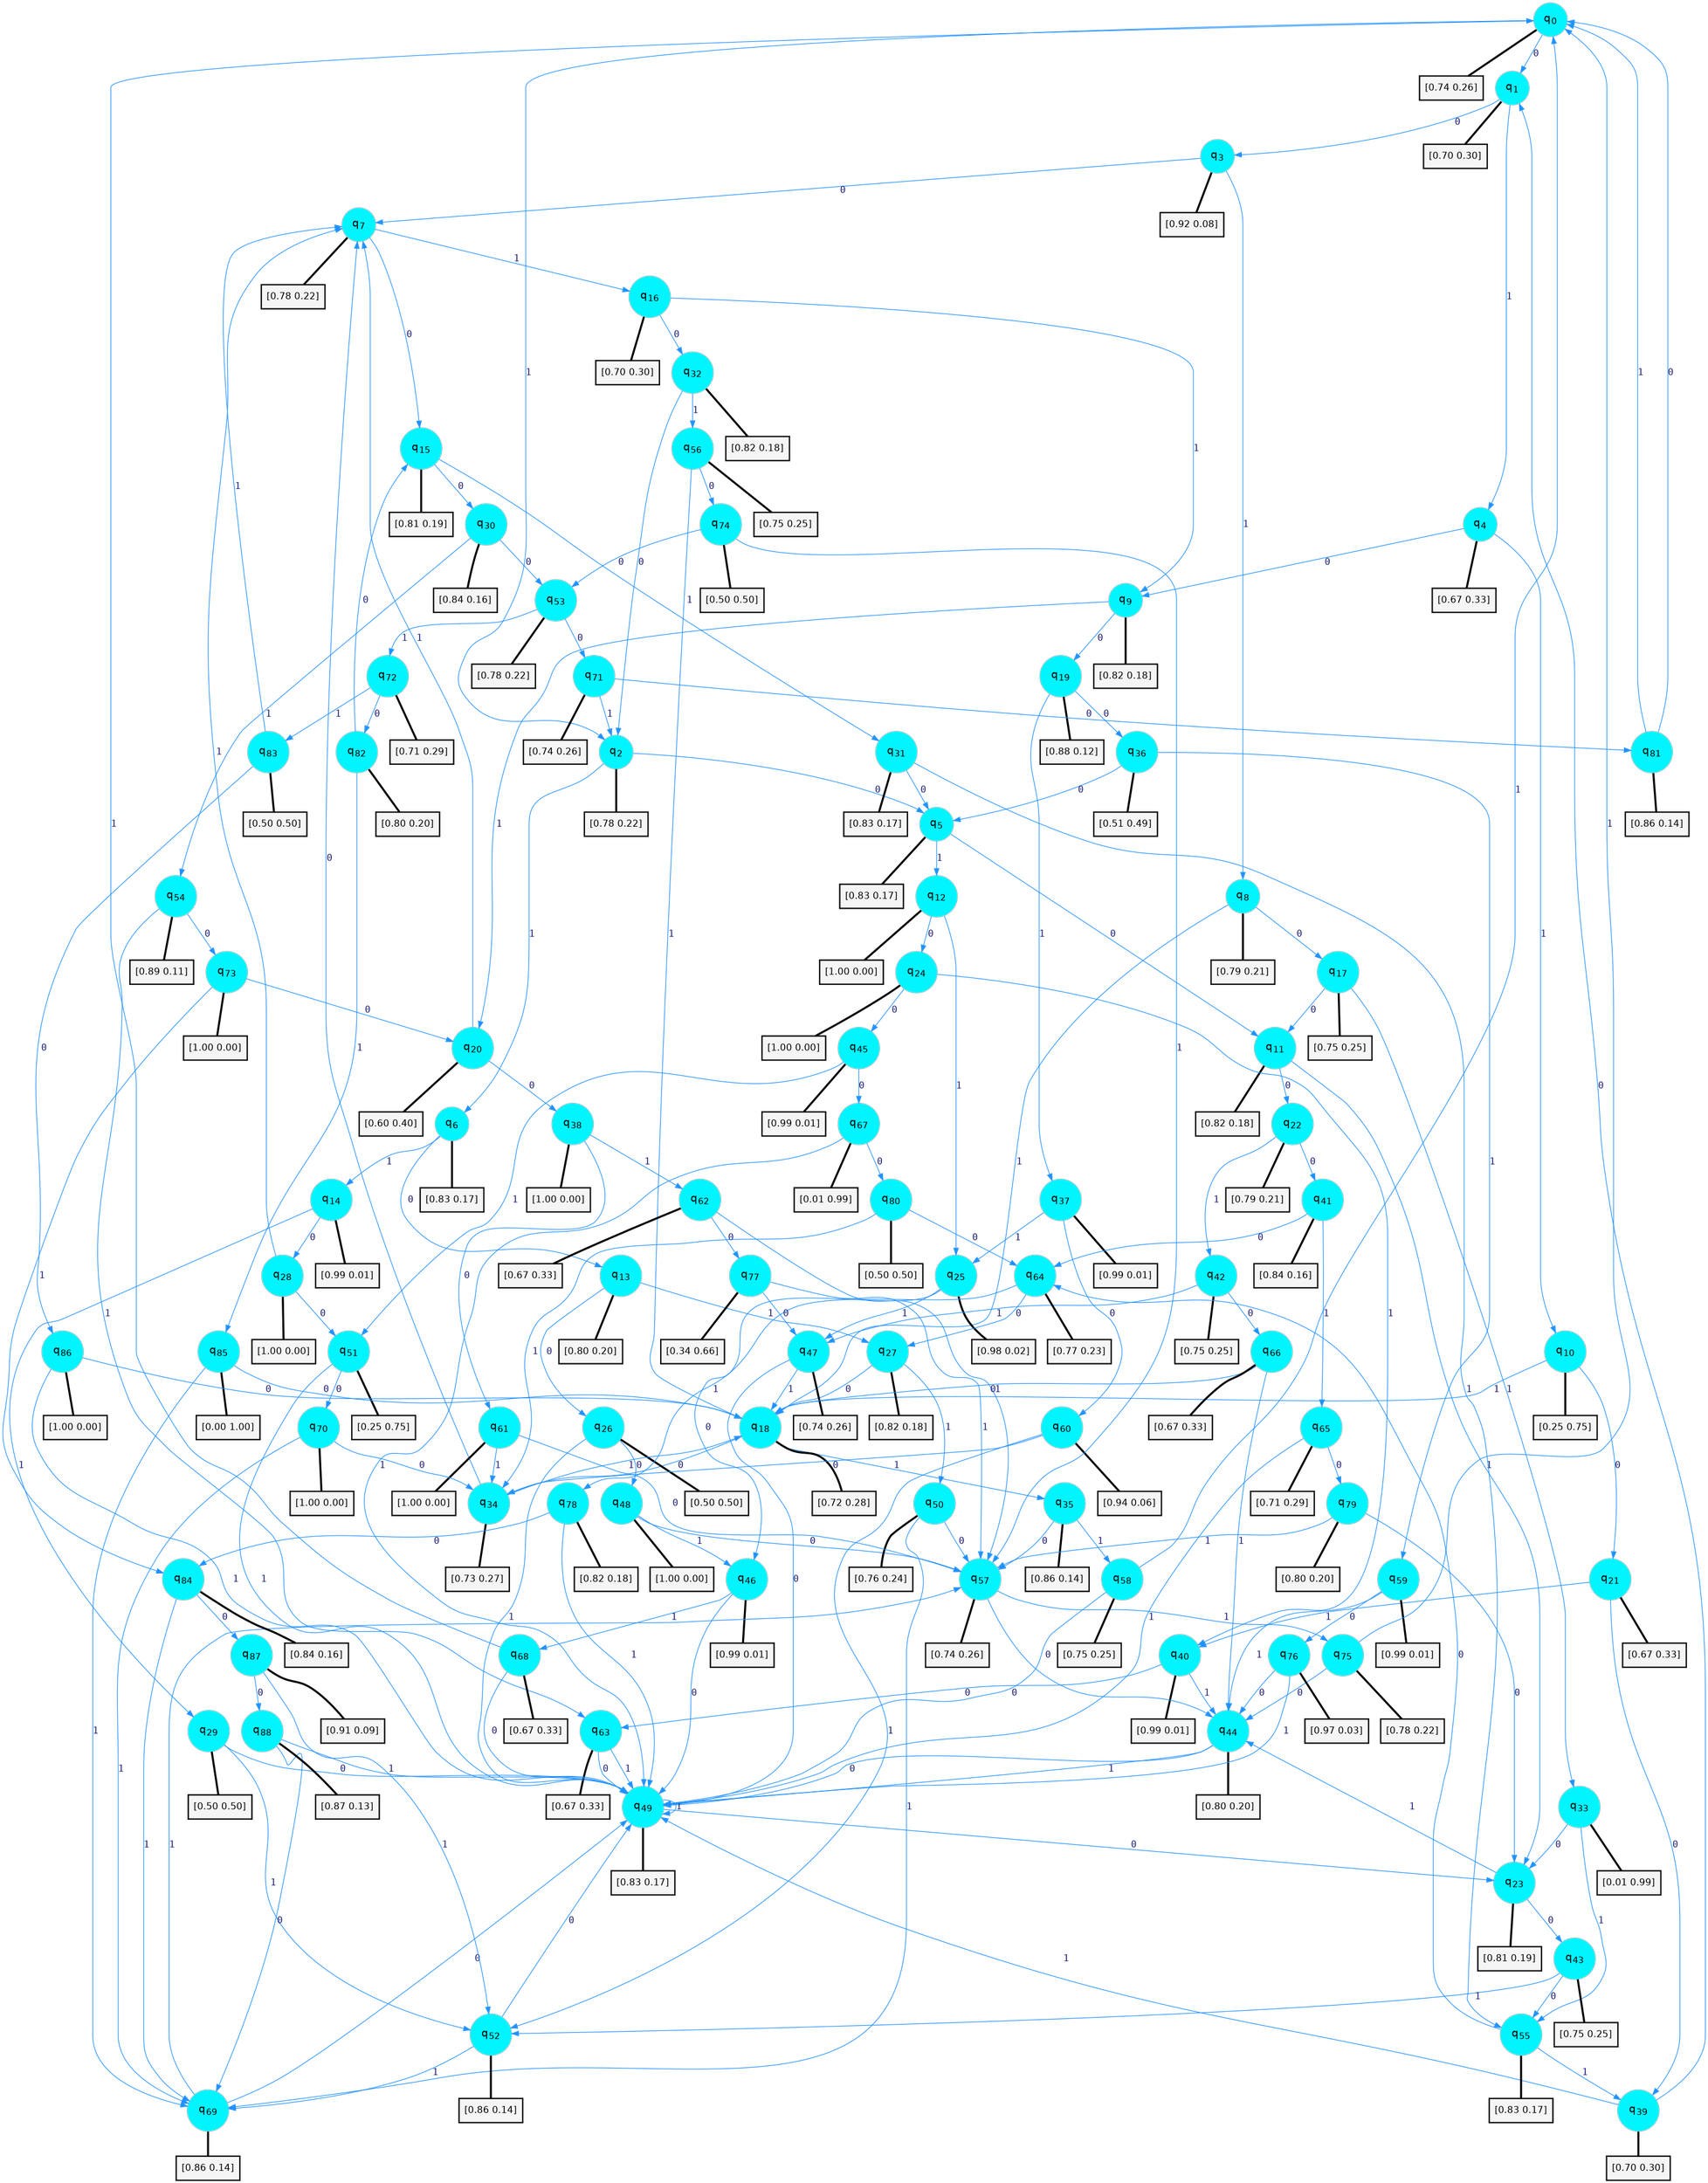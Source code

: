 digraph G {
graph [
bgcolor=transparent, dpi=300, rankdir=TD, size="40,25"];
node [
color=gray, fillcolor=turquoise1, fontcolor=black, fontname=Helvetica, fontsize=16, fontweight=bold, shape=circle, style=filled];
edge [
arrowsize=1, color=dodgerblue1, fontcolor=midnightblue, fontname=courier, fontweight=bold, penwidth=1, style=solid, weight=20];
0[label=<q<SUB>0</SUB>>];
1[label=<q<SUB>1</SUB>>];
2[label=<q<SUB>2</SUB>>];
3[label=<q<SUB>3</SUB>>];
4[label=<q<SUB>4</SUB>>];
5[label=<q<SUB>5</SUB>>];
6[label=<q<SUB>6</SUB>>];
7[label=<q<SUB>7</SUB>>];
8[label=<q<SUB>8</SUB>>];
9[label=<q<SUB>9</SUB>>];
10[label=<q<SUB>10</SUB>>];
11[label=<q<SUB>11</SUB>>];
12[label=<q<SUB>12</SUB>>];
13[label=<q<SUB>13</SUB>>];
14[label=<q<SUB>14</SUB>>];
15[label=<q<SUB>15</SUB>>];
16[label=<q<SUB>16</SUB>>];
17[label=<q<SUB>17</SUB>>];
18[label=<q<SUB>18</SUB>>];
19[label=<q<SUB>19</SUB>>];
20[label=<q<SUB>20</SUB>>];
21[label=<q<SUB>21</SUB>>];
22[label=<q<SUB>22</SUB>>];
23[label=<q<SUB>23</SUB>>];
24[label=<q<SUB>24</SUB>>];
25[label=<q<SUB>25</SUB>>];
26[label=<q<SUB>26</SUB>>];
27[label=<q<SUB>27</SUB>>];
28[label=<q<SUB>28</SUB>>];
29[label=<q<SUB>29</SUB>>];
30[label=<q<SUB>30</SUB>>];
31[label=<q<SUB>31</SUB>>];
32[label=<q<SUB>32</SUB>>];
33[label=<q<SUB>33</SUB>>];
34[label=<q<SUB>34</SUB>>];
35[label=<q<SUB>35</SUB>>];
36[label=<q<SUB>36</SUB>>];
37[label=<q<SUB>37</SUB>>];
38[label=<q<SUB>38</SUB>>];
39[label=<q<SUB>39</SUB>>];
40[label=<q<SUB>40</SUB>>];
41[label=<q<SUB>41</SUB>>];
42[label=<q<SUB>42</SUB>>];
43[label=<q<SUB>43</SUB>>];
44[label=<q<SUB>44</SUB>>];
45[label=<q<SUB>45</SUB>>];
46[label=<q<SUB>46</SUB>>];
47[label=<q<SUB>47</SUB>>];
48[label=<q<SUB>48</SUB>>];
49[label=<q<SUB>49</SUB>>];
50[label=<q<SUB>50</SUB>>];
51[label=<q<SUB>51</SUB>>];
52[label=<q<SUB>52</SUB>>];
53[label=<q<SUB>53</SUB>>];
54[label=<q<SUB>54</SUB>>];
55[label=<q<SUB>55</SUB>>];
56[label=<q<SUB>56</SUB>>];
57[label=<q<SUB>57</SUB>>];
58[label=<q<SUB>58</SUB>>];
59[label=<q<SUB>59</SUB>>];
60[label=<q<SUB>60</SUB>>];
61[label=<q<SUB>61</SUB>>];
62[label=<q<SUB>62</SUB>>];
63[label=<q<SUB>63</SUB>>];
64[label=<q<SUB>64</SUB>>];
65[label=<q<SUB>65</SUB>>];
66[label=<q<SUB>66</SUB>>];
67[label=<q<SUB>67</SUB>>];
68[label=<q<SUB>68</SUB>>];
69[label=<q<SUB>69</SUB>>];
70[label=<q<SUB>70</SUB>>];
71[label=<q<SUB>71</SUB>>];
72[label=<q<SUB>72</SUB>>];
73[label=<q<SUB>73</SUB>>];
74[label=<q<SUB>74</SUB>>];
75[label=<q<SUB>75</SUB>>];
76[label=<q<SUB>76</SUB>>];
77[label=<q<SUB>77</SUB>>];
78[label=<q<SUB>78</SUB>>];
79[label=<q<SUB>79</SUB>>];
80[label=<q<SUB>80</SUB>>];
81[label=<q<SUB>81</SUB>>];
82[label=<q<SUB>82</SUB>>];
83[label=<q<SUB>83</SUB>>];
84[label=<q<SUB>84</SUB>>];
85[label=<q<SUB>85</SUB>>];
86[label=<q<SUB>86</SUB>>];
87[label=<q<SUB>87</SUB>>];
88[label=<q<SUB>88</SUB>>];
89[label="[0.74 0.26]", shape=box,fontcolor=black, fontname=Helvetica, fontsize=14, penwidth=2, fillcolor=whitesmoke,color=black];
90[label="[0.70 0.30]", shape=box,fontcolor=black, fontname=Helvetica, fontsize=14, penwidth=2, fillcolor=whitesmoke,color=black];
91[label="[0.78 0.22]", shape=box,fontcolor=black, fontname=Helvetica, fontsize=14, penwidth=2, fillcolor=whitesmoke,color=black];
92[label="[0.92 0.08]", shape=box,fontcolor=black, fontname=Helvetica, fontsize=14, penwidth=2, fillcolor=whitesmoke,color=black];
93[label="[0.67 0.33]", shape=box,fontcolor=black, fontname=Helvetica, fontsize=14, penwidth=2, fillcolor=whitesmoke,color=black];
94[label="[0.83 0.17]", shape=box,fontcolor=black, fontname=Helvetica, fontsize=14, penwidth=2, fillcolor=whitesmoke,color=black];
95[label="[0.83 0.17]", shape=box,fontcolor=black, fontname=Helvetica, fontsize=14, penwidth=2, fillcolor=whitesmoke,color=black];
96[label="[0.78 0.22]", shape=box,fontcolor=black, fontname=Helvetica, fontsize=14, penwidth=2, fillcolor=whitesmoke,color=black];
97[label="[0.79 0.21]", shape=box,fontcolor=black, fontname=Helvetica, fontsize=14, penwidth=2, fillcolor=whitesmoke,color=black];
98[label="[0.82 0.18]", shape=box,fontcolor=black, fontname=Helvetica, fontsize=14, penwidth=2, fillcolor=whitesmoke,color=black];
99[label="[0.25 0.75]", shape=box,fontcolor=black, fontname=Helvetica, fontsize=14, penwidth=2, fillcolor=whitesmoke,color=black];
100[label="[0.82 0.18]", shape=box,fontcolor=black, fontname=Helvetica, fontsize=14, penwidth=2, fillcolor=whitesmoke,color=black];
101[label="[1.00 0.00]", shape=box,fontcolor=black, fontname=Helvetica, fontsize=14, penwidth=2, fillcolor=whitesmoke,color=black];
102[label="[0.80 0.20]", shape=box,fontcolor=black, fontname=Helvetica, fontsize=14, penwidth=2, fillcolor=whitesmoke,color=black];
103[label="[0.99 0.01]", shape=box,fontcolor=black, fontname=Helvetica, fontsize=14, penwidth=2, fillcolor=whitesmoke,color=black];
104[label="[0.81 0.19]", shape=box,fontcolor=black, fontname=Helvetica, fontsize=14, penwidth=2, fillcolor=whitesmoke,color=black];
105[label="[0.70 0.30]", shape=box,fontcolor=black, fontname=Helvetica, fontsize=14, penwidth=2, fillcolor=whitesmoke,color=black];
106[label="[0.75 0.25]", shape=box,fontcolor=black, fontname=Helvetica, fontsize=14, penwidth=2, fillcolor=whitesmoke,color=black];
107[label="[0.72 0.28]", shape=box,fontcolor=black, fontname=Helvetica, fontsize=14, penwidth=2, fillcolor=whitesmoke,color=black];
108[label="[0.88 0.12]", shape=box,fontcolor=black, fontname=Helvetica, fontsize=14, penwidth=2, fillcolor=whitesmoke,color=black];
109[label="[0.60 0.40]", shape=box,fontcolor=black, fontname=Helvetica, fontsize=14, penwidth=2, fillcolor=whitesmoke,color=black];
110[label="[0.67 0.33]", shape=box,fontcolor=black, fontname=Helvetica, fontsize=14, penwidth=2, fillcolor=whitesmoke,color=black];
111[label="[0.79 0.21]", shape=box,fontcolor=black, fontname=Helvetica, fontsize=14, penwidth=2, fillcolor=whitesmoke,color=black];
112[label="[0.81 0.19]", shape=box,fontcolor=black, fontname=Helvetica, fontsize=14, penwidth=2, fillcolor=whitesmoke,color=black];
113[label="[1.00 0.00]", shape=box,fontcolor=black, fontname=Helvetica, fontsize=14, penwidth=2, fillcolor=whitesmoke,color=black];
114[label="[0.98 0.02]", shape=box,fontcolor=black, fontname=Helvetica, fontsize=14, penwidth=2, fillcolor=whitesmoke,color=black];
115[label="[0.50 0.50]", shape=box,fontcolor=black, fontname=Helvetica, fontsize=14, penwidth=2, fillcolor=whitesmoke,color=black];
116[label="[0.82 0.18]", shape=box,fontcolor=black, fontname=Helvetica, fontsize=14, penwidth=2, fillcolor=whitesmoke,color=black];
117[label="[1.00 0.00]", shape=box,fontcolor=black, fontname=Helvetica, fontsize=14, penwidth=2, fillcolor=whitesmoke,color=black];
118[label="[0.50 0.50]", shape=box,fontcolor=black, fontname=Helvetica, fontsize=14, penwidth=2, fillcolor=whitesmoke,color=black];
119[label="[0.84 0.16]", shape=box,fontcolor=black, fontname=Helvetica, fontsize=14, penwidth=2, fillcolor=whitesmoke,color=black];
120[label="[0.83 0.17]", shape=box,fontcolor=black, fontname=Helvetica, fontsize=14, penwidth=2, fillcolor=whitesmoke,color=black];
121[label="[0.82 0.18]", shape=box,fontcolor=black, fontname=Helvetica, fontsize=14, penwidth=2, fillcolor=whitesmoke,color=black];
122[label="[0.01 0.99]", shape=box,fontcolor=black, fontname=Helvetica, fontsize=14, penwidth=2, fillcolor=whitesmoke,color=black];
123[label="[0.73 0.27]", shape=box,fontcolor=black, fontname=Helvetica, fontsize=14, penwidth=2, fillcolor=whitesmoke,color=black];
124[label="[0.86 0.14]", shape=box,fontcolor=black, fontname=Helvetica, fontsize=14, penwidth=2, fillcolor=whitesmoke,color=black];
125[label="[0.51 0.49]", shape=box,fontcolor=black, fontname=Helvetica, fontsize=14, penwidth=2, fillcolor=whitesmoke,color=black];
126[label="[0.99 0.01]", shape=box,fontcolor=black, fontname=Helvetica, fontsize=14, penwidth=2, fillcolor=whitesmoke,color=black];
127[label="[1.00 0.00]", shape=box,fontcolor=black, fontname=Helvetica, fontsize=14, penwidth=2, fillcolor=whitesmoke,color=black];
128[label="[0.70 0.30]", shape=box,fontcolor=black, fontname=Helvetica, fontsize=14, penwidth=2, fillcolor=whitesmoke,color=black];
129[label="[0.99 0.01]", shape=box,fontcolor=black, fontname=Helvetica, fontsize=14, penwidth=2, fillcolor=whitesmoke,color=black];
130[label="[0.84 0.16]", shape=box,fontcolor=black, fontname=Helvetica, fontsize=14, penwidth=2, fillcolor=whitesmoke,color=black];
131[label="[0.75 0.25]", shape=box,fontcolor=black, fontname=Helvetica, fontsize=14, penwidth=2, fillcolor=whitesmoke,color=black];
132[label="[0.75 0.25]", shape=box,fontcolor=black, fontname=Helvetica, fontsize=14, penwidth=2, fillcolor=whitesmoke,color=black];
133[label="[0.80 0.20]", shape=box,fontcolor=black, fontname=Helvetica, fontsize=14, penwidth=2, fillcolor=whitesmoke,color=black];
134[label="[0.99 0.01]", shape=box,fontcolor=black, fontname=Helvetica, fontsize=14, penwidth=2, fillcolor=whitesmoke,color=black];
135[label="[0.99 0.01]", shape=box,fontcolor=black, fontname=Helvetica, fontsize=14, penwidth=2, fillcolor=whitesmoke,color=black];
136[label="[0.74 0.26]", shape=box,fontcolor=black, fontname=Helvetica, fontsize=14, penwidth=2, fillcolor=whitesmoke,color=black];
137[label="[1.00 0.00]", shape=box,fontcolor=black, fontname=Helvetica, fontsize=14, penwidth=2, fillcolor=whitesmoke,color=black];
138[label="[0.83 0.17]", shape=box,fontcolor=black, fontname=Helvetica, fontsize=14, penwidth=2, fillcolor=whitesmoke,color=black];
139[label="[0.76 0.24]", shape=box,fontcolor=black, fontname=Helvetica, fontsize=14, penwidth=2, fillcolor=whitesmoke,color=black];
140[label="[0.25 0.75]", shape=box,fontcolor=black, fontname=Helvetica, fontsize=14, penwidth=2, fillcolor=whitesmoke,color=black];
141[label="[0.86 0.14]", shape=box,fontcolor=black, fontname=Helvetica, fontsize=14, penwidth=2, fillcolor=whitesmoke,color=black];
142[label="[0.78 0.22]", shape=box,fontcolor=black, fontname=Helvetica, fontsize=14, penwidth=2, fillcolor=whitesmoke,color=black];
143[label="[0.89 0.11]", shape=box,fontcolor=black, fontname=Helvetica, fontsize=14, penwidth=2, fillcolor=whitesmoke,color=black];
144[label="[0.83 0.17]", shape=box,fontcolor=black, fontname=Helvetica, fontsize=14, penwidth=2, fillcolor=whitesmoke,color=black];
145[label="[0.75 0.25]", shape=box,fontcolor=black, fontname=Helvetica, fontsize=14, penwidth=2, fillcolor=whitesmoke,color=black];
146[label="[0.74 0.26]", shape=box,fontcolor=black, fontname=Helvetica, fontsize=14, penwidth=2, fillcolor=whitesmoke,color=black];
147[label="[0.75 0.25]", shape=box,fontcolor=black, fontname=Helvetica, fontsize=14, penwidth=2, fillcolor=whitesmoke,color=black];
148[label="[0.99 0.01]", shape=box,fontcolor=black, fontname=Helvetica, fontsize=14, penwidth=2, fillcolor=whitesmoke,color=black];
149[label="[0.94 0.06]", shape=box,fontcolor=black, fontname=Helvetica, fontsize=14, penwidth=2, fillcolor=whitesmoke,color=black];
150[label="[1.00 0.00]", shape=box,fontcolor=black, fontname=Helvetica, fontsize=14, penwidth=2, fillcolor=whitesmoke,color=black];
151[label="[0.67 0.33]", shape=box,fontcolor=black, fontname=Helvetica, fontsize=14, penwidth=2, fillcolor=whitesmoke,color=black];
152[label="[0.67 0.33]", shape=box,fontcolor=black, fontname=Helvetica, fontsize=14, penwidth=2, fillcolor=whitesmoke,color=black];
153[label="[0.77 0.23]", shape=box,fontcolor=black, fontname=Helvetica, fontsize=14, penwidth=2, fillcolor=whitesmoke,color=black];
154[label="[0.71 0.29]", shape=box,fontcolor=black, fontname=Helvetica, fontsize=14, penwidth=2, fillcolor=whitesmoke,color=black];
155[label="[0.67 0.33]", shape=box,fontcolor=black, fontname=Helvetica, fontsize=14, penwidth=2, fillcolor=whitesmoke,color=black];
156[label="[0.01 0.99]", shape=box,fontcolor=black, fontname=Helvetica, fontsize=14, penwidth=2, fillcolor=whitesmoke,color=black];
157[label="[0.67 0.33]", shape=box,fontcolor=black, fontname=Helvetica, fontsize=14, penwidth=2, fillcolor=whitesmoke,color=black];
158[label="[0.86 0.14]", shape=box,fontcolor=black, fontname=Helvetica, fontsize=14, penwidth=2, fillcolor=whitesmoke,color=black];
159[label="[1.00 0.00]", shape=box,fontcolor=black, fontname=Helvetica, fontsize=14, penwidth=2, fillcolor=whitesmoke,color=black];
160[label="[0.74 0.26]", shape=box,fontcolor=black, fontname=Helvetica, fontsize=14, penwidth=2, fillcolor=whitesmoke,color=black];
161[label="[0.71 0.29]", shape=box,fontcolor=black, fontname=Helvetica, fontsize=14, penwidth=2, fillcolor=whitesmoke,color=black];
162[label="[1.00 0.00]", shape=box,fontcolor=black, fontname=Helvetica, fontsize=14, penwidth=2, fillcolor=whitesmoke,color=black];
163[label="[0.50 0.50]", shape=box,fontcolor=black, fontname=Helvetica, fontsize=14, penwidth=2, fillcolor=whitesmoke,color=black];
164[label="[0.78 0.22]", shape=box,fontcolor=black, fontname=Helvetica, fontsize=14, penwidth=2, fillcolor=whitesmoke,color=black];
165[label="[0.97 0.03]", shape=box,fontcolor=black, fontname=Helvetica, fontsize=14, penwidth=2, fillcolor=whitesmoke,color=black];
166[label="[0.34 0.66]", shape=box,fontcolor=black, fontname=Helvetica, fontsize=14, penwidth=2, fillcolor=whitesmoke,color=black];
167[label="[0.82 0.18]", shape=box,fontcolor=black, fontname=Helvetica, fontsize=14, penwidth=2, fillcolor=whitesmoke,color=black];
168[label="[0.80 0.20]", shape=box,fontcolor=black, fontname=Helvetica, fontsize=14, penwidth=2, fillcolor=whitesmoke,color=black];
169[label="[0.50 0.50]", shape=box,fontcolor=black, fontname=Helvetica, fontsize=14, penwidth=2, fillcolor=whitesmoke,color=black];
170[label="[0.86 0.14]", shape=box,fontcolor=black, fontname=Helvetica, fontsize=14, penwidth=2, fillcolor=whitesmoke,color=black];
171[label="[0.80 0.20]", shape=box,fontcolor=black, fontname=Helvetica, fontsize=14, penwidth=2, fillcolor=whitesmoke,color=black];
172[label="[0.50 0.50]", shape=box,fontcolor=black, fontname=Helvetica, fontsize=14, penwidth=2, fillcolor=whitesmoke,color=black];
173[label="[0.84 0.16]", shape=box,fontcolor=black, fontname=Helvetica, fontsize=14, penwidth=2, fillcolor=whitesmoke,color=black];
174[label="[0.00 1.00]", shape=box,fontcolor=black, fontname=Helvetica, fontsize=14, penwidth=2, fillcolor=whitesmoke,color=black];
175[label="[1.00 0.00]", shape=box,fontcolor=black, fontname=Helvetica, fontsize=14, penwidth=2, fillcolor=whitesmoke,color=black];
176[label="[0.91 0.09]", shape=box,fontcolor=black, fontname=Helvetica, fontsize=14, penwidth=2, fillcolor=whitesmoke,color=black];
177[label="[0.87 0.13]", shape=box,fontcolor=black, fontname=Helvetica, fontsize=14, penwidth=2, fillcolor=whitesmoke,color=black];
0->1 [label=0];
0->2 [label=1];
0->89 [arrowhead=none, penwidth=3,color=black];
1->3 [label=0];
1->4 [label=1];
1->90 [arrowhead=none, penwidth=3,color=black];
2->5 [label=0];
2->6 [label=1];
2->91 [arrowhead=none, penwidth=3,color=black];
3->7 [label=0];
3->8 [label=1];
3->92 [arrowhead=none, penwidth=3,color=black];
4->9 [label=0];
4->10 [label=1];
4->93 [arrowhead=none, penwidth=3,color=black];
5->11 [label=0];
5->12 [label=1];
5->94 [arrowhead=none, penwidth=3,color=black];
6->13 [label=0];
6->14 [label=1];
6->95 [arrowhead=none, penwidth=3,color=black];
7->15 [label=0];
7->16 [label=1];
7->96 [arrowhead=none, penwidth=3,color=black];
8->17 [label=0];
8->18 [label=1];
8->97 [arrowhead=none, penwidth=3,color=black];
9->19 [label=0];
9->20 [label=1];
9->98 [arrowhead=none, penwidth=3,color=black];
10->21 [label=0];
10->18 [label=1];
10->99 [arrowhead=none, penwidth=3,color=black];
11->22 [label=0];
11->23 [label=1];
11->100 [arrowhead=none, penwidth=3,color=black];
12->24 [label=0];
12->25 [label=1];
12->101 [arrowhead=none, penwidth=3,color=black];
13->26 [label=0];
13->27 [label=1];
13->102 [arrowhead=none, penwidth=3,color=black];
14->28 [label=0];
14->29 [label=1];
14->103 [arrowhead=none, penwidth=3,color=black];
15->30 [label=0];
15->31 [label=1];
15->104 [arrowhead=none, penwidth=3,color=black];
16->32 [label=0];
16->9 [label=1];
16->105 [arrowhead=none, penwidth=3,color=black];
17->11 [label=0];
17->33 [label=1];
17->106 [arrowhead=none, penwidth=3,color=black];
18->34 [label=0];
18->35 [label=1];
18->107 [arrowhead=none, penwidth=3,color=black];
19->36 [label=0];
19->37 [label=1];
19->108 [arrowhead=none, penwidth=3,color=black];
20->38 [label=0];
20->7 [label=1];
20->109 [arrowhead=none, penwidth=3,color=black];
21->39 [label=0];
21->40 [label=1];
21->110 [arrowhead=none, penwidth=3,color=black];
22->41 [label=0];
22->42 [label=1];
22->111 [arrowhead=none, penwidth=3,color=black];
23->43 [label=0];
23->44 [label=1];
23->112 [arrowhead=none, penwidth=3,color=black];
24->45 [label=0];
24->40 [label=1];
24->113 [arrowhead=none, penwidth=3,color=black];
25->46 [label=0];
25->47 [label=1];
25->114 [arrowhead=none, penwidth=3,color=black];
26->48 [label=0];
26->49 [label=1];
26->115 [arrowhead=none, penwidth=3,color=black];
27->18 [label=0];
27->50 [label=1];
27->116 [arrowhead=none, penwidth=3,color=black];
28->51 [label=0];
28->7 [label=1];
28->117 [arrowhead=none, penwidth=3,color=black];
29->49 [label=0];
29->52 [label=1];
29->118 [arrowhead=none, penwidth=3,color=black];
30->53 [label=0];
30->54 [label=1];
30->119 [arrowhead=none, penwidth=3,color=black];
31->5 [label=0];
31->55 [label=1];
31->120 [arrowhead=none, penwidth=3,color=black];
32->2 [label=0];
32->56 [label=1];
32->121 [arrowhead=none, penwidth=3,color=black];
33->23 [label=0];
33->55 [label=1];
33->122 [arrowhead=none, penwidth=3,color=black];
34->7 [label=0];
34->18 [label=1];
34->123 [arrowhead=none, penwidth=3,color=black];
35->57 [label=0];
35->58 [label=1];
35->124 [arrowhead=none, penwidth=3,color=black];
36->5 [label=0];
36->59 [label=1];
36->125 [arrowhead=none, penwidth=3,color=black];
37->60 [label=0];
37->25 [label=1];
37->126 [arrowhead=none, penwidth=3,color=black];
38->61 [label=0];
38->62 [label=1];
38->127 [arrowhead=none, penwidth=3,color=black];
39->1 [label=0];
39->49 [label=1];
39->128 [arrowhead=none, penwidth=3,color=black];
40->63 [label=0];
40->44 [label=1];
40->129 [arrowhead=none, penwidth=3,color=black];
41->64 [label=0];
41->65 [label=1];
41->130 [arrowhead=none, penwidth=3,color=black];
42->66 [label=0];
42->47 [label=1];
42->131 [arrowhead=none, penwidth=3,color=black];
43->55 [label=0];
43->52 [label=1];
43->132 [arrowhead=none, penwidth=3,color=black];
44->49 [label=0];
44->49 [label=1];
44->133 [arrowhead=none, penwidth=3,color=black];
45->67 [label=0];
45->51 [label=1];
45->134 [arrowhead=none, penwidth=3,color=black];
46->49 [label=0];
46->68 [label=1];
46->135 [arrowhead=none, penwidth=3,color=black];
47->49 [label=0];
47->18 [label=1];
47->136 [arrowhead=none, penwidth=3,color=black];
48->57 [label=0];
48->46 [label=1];
48->137 [arrowhead=none, penwidth=3,color=black];
49->23 [label=0];
49->49 [label=1];
49->138 [arrowhead=none, penwidth=3,color=black];
50->57 [label=0];
50->69 [label=1];
50->139 [arrowhead=none, penwidth=3,color=black];
51->70 [label=0];
51->49 [label=1];
51->140 [arrowhead=none, penwidth=3,color=black];
52->49 [label=0];
52->69 [label=1];
52->141 [arrowhead=none, penwidth=3,color=black];
53->71 [label=0];
53->72 [label=1];
53->142 [arrowhead=none, penwidth=3,color=black];
54->73 [label=0];
54->63 [label=1];
54->143 [arrowhead=none, penwidth=3,color=black];
55->64 [label=0];
55->39 [label=1];
55->144 [arrowhead=none, penwidth=3,color=black];
56->74 [label=0];
56->18 [label=1];
56->145 [arrowhead=none, penwidth=3,color=black];
57->44 [label=0];
57->75 [label=1];
57->146 [arrowhead=none, penwidth=3,color=black];
58->49 [label=0];
58->0 [label=1];
58->147 [arrowhead=none, penwidth=3,color=black];
59->76 [label=0];
59->44 [label=1];
59->148 [arrowhead=none, penwidth=3,color=black];
60->34 [label=0];
60->52 [label=1];
60->149 [arrowhead=none, penwidth=3,color=black];
61->57 [label=0];
61->34 [label=1];
61->150 [arrowhead=none, penwidth=3,color=black];
62->77 [label=0];
62->57 [label=1];
62->151 [arrowhead=none, penwidth=3,color=black];
63->49 [label=0];
63->49 [label=1];
63->152 [arrowhead=none, penwidth=3,color=black];
64->27 [label=0];
64->78 [label=1];
64->153 [arrowhead=none, penwidth=3,color=black];
65->79 [label=0];
65->49 [label=1];
65->154 [arrowhead=none, penwidth=3,color=black];
66->18 [label=0];
66->44 [label=1];
66->155 [arrowhead=none, penwidth=3,color=black];
67->80 [label=0];
67->49 [label=1];
67->156 [arrowhead=none, penwidth=3,color=black];
68->49 [label=0];
68->0 [label=1];
68->157 [arrowhead=none, penwidth=3,color=black];
69->49 [label=0];
69->57 [label=1];
69->158 [arrowhead=none, penwidth=3,color=black];
70->34 [label=0];
70->69 [label=1];
70->159 [arrowhead=none, penwidth=3,color=black];
71->81 [label=0];
71->2 [label=1];
71->160 [arrowhead=none, penwidth=3,color=black];
72->82 [label=0];
72->83 [label=1];
72->161 [arrowhead=none, penwidth=3,color=black];
73->20 [label=0];
73->84 [label=1];
73->162 [arrowhead=none, penwidth=3,color=black];
74->53 [label=0];
74->57 [label=1];
74->163 [arrowhead=none, penwidth=3,color=black];
75->44 [label=0];
75->0 [label=1];
75->164 [arrowhead=none, penwidth=3,color=black];
76->44 [label=0];
76->49 [label=1];
76->165 [arrowhead=none, penwidth=3,color=black];
77->47 [label=0];
77->57 [label=1];
77->166 [arrowhead=none, penwidth=3,color=black];
78->84 [label=0];
78->49 [label=1];
78->167 [arrowhead=none, penwidth=3,color=black];
79->23 [label=0];
79->57 [label=1];
79->168 [arrowhead=none, penwidth=3,color=black];
80->64 [label=0];
80->34 [label=1];
80->169 [arrowhead=none, penwidth=3,color=black];
81->0 [label=0];
81->0 [label=1];
81->170 [arrowhead=none, penwidth=3,color=black];
82->15 [label=0];
82->85 [label=1];
82->171 [arrowhead=none, penwidth=3,color=black];
83->86 [label=0];
83->7 [label=1];
83->172 [arrowhead=none, penwidth=3,color=black];
84->87 [label=0];
84->69 [label=1];
84->173 [arrowhead=none, penwidth=3,color=black];
85->18 [label=0];
85->69 [label=1];
85->174 [arrowhead=none, penwidth=3,color=black];
86->18 [label=0];
86->49 [label=1];
86->175 [arrowhead=none, penwidth=3,color=black];
87->88 [label=0];
87->52 [label=1];
87->176 [arrowhead=none, penwidth=3,color=black];
88->69 [label=0];
88->49 [label=1];
88->177 [arrowhead=none, penwidth=3,color=black];
}
